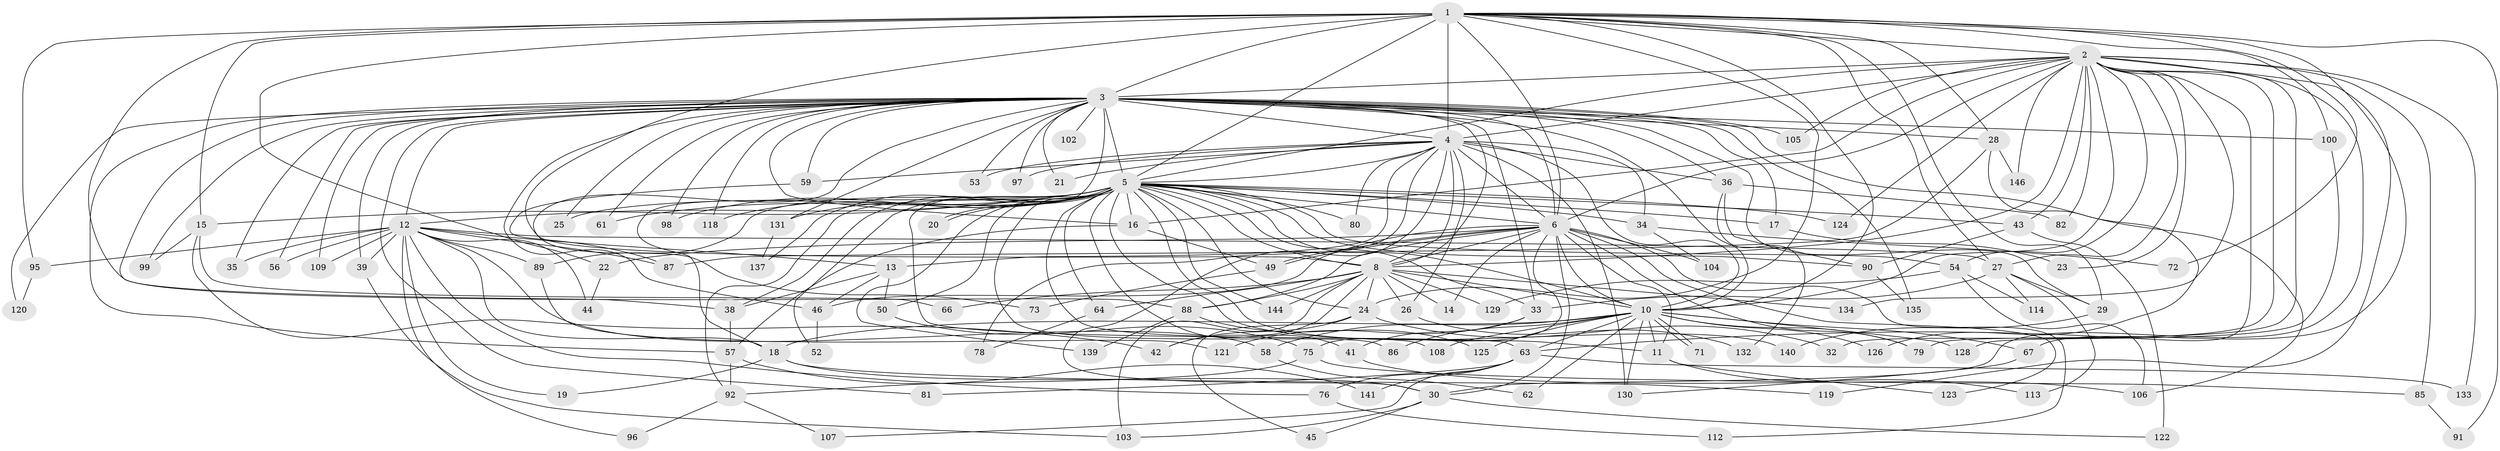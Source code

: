 // original degree distribution, {23: 0.00684931506849315, 26: 0.0136986301369863, 21: 0.00684931506849315, 27: 0.02054794520547945, 20: 0.0136986301369863, 24: 0.00684931506849315, 5: 0.0684931506849315, 16: 0.00684931506849315, 2: 0.541095890410959, 6: 0.02054794520547945, 3: 0.1917808219178082, 4: 0.08904109589041095, 7: 0.00684931506849315, 8: 0.00684931506849315}
// Generated by graph-tools (version 1.1) at 2025/11/02/27/25 16:11:01]
// undirected, 114 vertices, 262 edges
graph export_dot {
graph [start="1"]
  node [color=gray90,style=filled];
  1 [super="+60"];
  2 [super="+84"];
  3 [super="+9"];
  4 [super="+37"];
  5 [super="+7"];
  6 [super="+47"];
  8 [super="+68"];
  10 [super="+142"];
  11;
  12 [super="+31"];
  13 [super="+69"];
  14;
  15 [super="+70"];
  16 [super="+116"];
  17;
  18 [super="+115"];
  19;
  20;
  21;
  22;
  23;
  24 [super="+110"];
  25;
  26;
  27 [super="+77"];
  28 [super="+117"];
  29 [super="+51"];
  30 [super="+65"];
  32;
  33 [super="+136"];
  34;
  35;
  36;
  38 [super="+40"];
  39 [super="+111"];
  41 [super="+143"];
  42 [super="+48"];
  43 [super="+127"];
  44;
  45;
  46 [super="+55"];
  49 [super="+74"];
  50;
  52;
  53;
  54;
  56;
  57 [super="+93"];
  58;
  59;
  61;
  62;
  63 [super="+83"];
  64;
  66;
  67;
  71;
  72;
  73;
  75 [super="+101"];
  76;
  78 [super="+138"];
  79;
  80;
  81;
  82;
  85;
  86;
  87;
  88 [super="+94"];
  89;
  90;
  91;
  92;
  95;
  96;
  97;
  98;
  99;
  100;
  102;
  103;
  104;
  105;
  106;
  107;
  108;
  109;
  112;
  113;
  114;
  118;
  119;
  120;
  121;
  122;
  123;
  124;
  125;
  126;
  128;
  129;
  130 [super="+145"];
  131;
  132;
  133;
  134;
  135;
  137;
  139;
  140;
  141;
  144;
  146;
  1 -- 2;
  1 -- 3 [weight=2];
  1 -- 4 [weight=2];
  1 -- 5 [weight=2];
  1 -- 6;
  1 -- 8;
  1 -- 10;
  1 -- 15 [weight=2];
  1 -- 22;
  1 -- 24;
  1 -- 28;
  1 -- 29;
  1 -- 67;
  1 -- 72;
  1 -- 88;
  1 -- 91;
  1 -- 95;
  1 -- 100;
  1 -- 27;
  2 -- 3 [weight=2];
  2 -- 4;
  2 -- 5 [weight=2];
  2 -- 6;
  2 -- 8;
  2 -- 10;
  2 -- 16;
  2 -- 23;
  2 -- 27;
  2 -- 30;
  2 -- 32;
  2 -- 43;
  2 -- 54;
  2 -- 63;
  2 -- 82;
  2 -- 85;
  2 -- 105;
  2 -- 119;
  2 -- 124;
  2 -- 133;
  2 -- 134;
  2 -- 146;
  2 -- 79;
  3 -- 4 [weight=2];
  3 -- 5 [weight=4];
  3 -- 6 [weight=2];
  3 -- 8 [weight=2];
  3 -- 10 [weight=2];
  3 -- 12;
  3 -- 16;
  3 -- 17;
  3 -- 25;
  3 -- 28;
  3 -- 29;
  3 -- 35;
  3 -- 53;
  3 -- 56;
  3 -- 59;
  3 -- 61;
  3 -- 81;
  3 -- 102 [weight=2];
  3 -- 105;
  3 -- 109;
  3 -- 120;
  3 -- 135;
  3 -- 131;
  3 -- 73;
  3 -- 18;
  3 -- 21;
  3 -- 33;
  3 -- 97;
  3 -- 98;
  3 -- 36;
  3 -- 99;
  3 -- 38 [weight=2];
  3 -- 39;
  3 -- 100;
  3 -- 106;
  3 -- 46;
  3 -- 118;
  3 -- 57;
  4 -- 5 [weight=2];
  4 -- 6;
  4 -- 8 [weight=2];
  4 -- 10;
  4 -- 13;
  4 -- 21;
  4 -- 26;
  4 -- 34;
  4 -- 36;
  4 -- 53;
  4 -- 59;
  4 -- 78 [weight=2];
  4 -- 97;
  4 -- 80;
  4 -- 30;
  4 -- 130;
  5 -- 6 [weight=2];
  5 -- 8 [weight=2];
  5 -- 10 [weight=2];
  5 -- 15 [weight=2];
  5 -- 17;
  5 -- 20;
  5 -- 20;
  5 -- 24;
  5 -- 25;
  5 -- 34;
  5 -- 63;
  5 -- 64;
  5 -- 80;
  5 -- 92;
  5 -- 98;
  5 -- 118;
  5 -- 131;
  5 -- 137;
  5 -- 140;
  5 -- 11;
  5 -- 12 [weight=2];
  5 -- 139;
  5 -- 144;
  5 -- 16;
  5 -- 86;
  5 -- 89;
  5 -- 90;
  5 -- 33;
  5 -- 38;
  5 -- 41;
  5 -- 43;
  5 -- 108;
  5 -- 50;
  5 -- 52;
  5 -- 54;
  5 -- 124;
  5 -- 61;
  6 -- 8;
  6 -- 10;
  6 -- 11;
  6 -- 14;
  6 -- 22;
  6 -- 49;
  6 -- 49;
  6 -- 79;
  6 -- 88;
  6 -- 104;
  6 -- 112;
  6 -- 75;
  6 -- 123;
  6 -- 30;
  6 -- 46;
  8 -- 10;
  8 -- 14;
  8 -- 26;
  8 -- 64;
  8 -- 66;
  8 -- 103;
  8 -- 129;
  8 -- 144;
  8 -- 88;
  8 -- 24;
  8 -- 42;
  8 -- 134;
  10 -- 18;
  10 -- 58;
  10 -- 62;
  10 -- 67;
  10 -- 71;
  10 -- 71;
  10 -- 79;
  10 -- 86;
  10 -- 108;
  10 -- 125;
  10 -- 126;
  10 -- 128;
  10 -- 130;
  10 -- 11;
  10 -- 63;
  11 -- 113;
  11 -- 123;
  12 -- 13;
  12 -- 19;
  12 -- 27;
  12 -- 35;
  12 -- 39;
  12 -- 56;
  12 -- 58;
  12 -- 76;
  12 -- 87;
  12 -- 89;
  12 -- 95;
  12 -- 96;
  12 -- 109;
  12 -- 44;
  12 -- 18;
  13 -- 46;
  13 -- 50;
  13 -- 38;
  15 -- 42;
  15 -- 66;
  15 -- 99;
  16 -- 57;
  16 -- 49;
  17 -- 23;
  18 -- 19;
  18 -- 30;
  18 -- 119;
  22 -- 44;
  24 -- 32;
  24 -- 42;
  24 -- 45;
  26 -- 132;
  27 -- 114;
  27 -- 113;
  27 -- 29;
  27 -- 33;
  28 -- 146;
  28 -- 126;
  28 -- 87;
  29 -- 140;
  30 -- 45;
  30 -- 103;
  30 -- 122;
  33 -- 41;
  33 -- 121;
  34 -- 72;
  34 -- 104;
  36 -- 82;
  36 -- 90;
  36 -- 132;
  38 -- 57;
  39 -- 103;
  41 -- 106;
  43 -- 122;
  43 -- 90;
  46 -- 52;
  49 -- 73;
  50 -- 75;
  54 -- 106;
  54 -- 114;
  54 -- 129;
  57 -- 92;
  57 -- 141;
  58 -- 62;
  59 -- 87;
  63 -- 76;
  63 -- 81;
  63 -- 107;
  63 -- 133;
  63 -- 141;
  64 -- 78;
  67 -- 130;
  75 -- 85;
  75 -- 92;
  76 -- 112;
  85 -- 91;
  88 -- 139;
  88 -- 125;
  89 -- 121;
  90 -- 135;
  92 -- 96;
  92 -- 107;
  95 -- 120;
  100 -- 128;
  131 -- 137;
}
